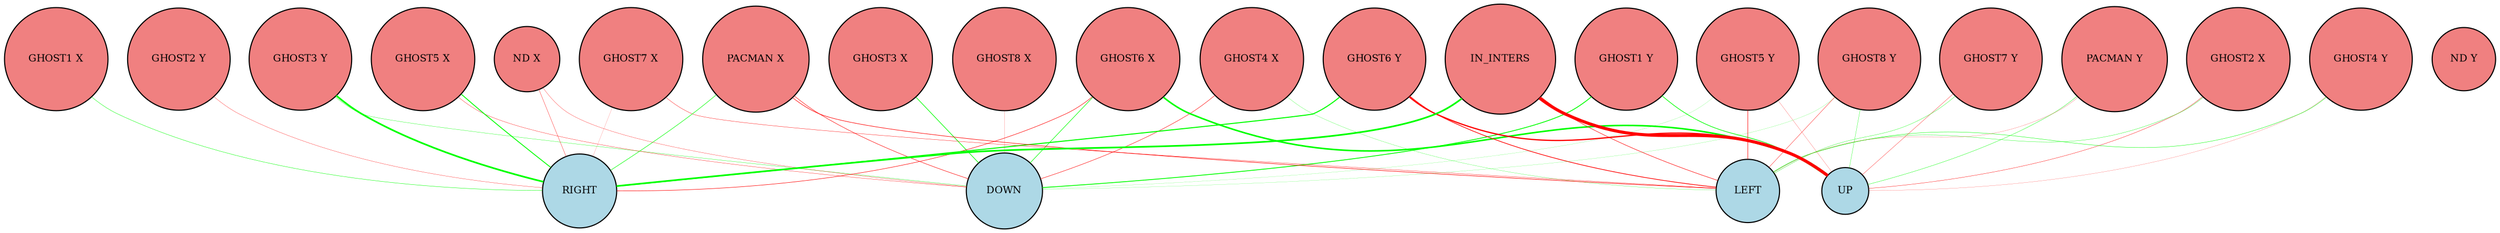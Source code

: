 digraph {
	node [bgcolor=black fontsize=9 height=0.2 shape=circle width=0.2]
	"GHOST1 X" [fillcolor=lightcoral shape=circle style=filled]
	"GHOST1 Y" [fillcolor=lightcoral shape=circle style=filled]
	"GHOST2 X" [fillcolor=lightcoral shape=circle style=filled]
	"GHOST2 Y" [fillcolor=lightcoral shape=circle style=filled]
	"GHOST3 X" [fillcolor=lightcoral shape=circle style=filled]
	"GHOST3 Y" [fillcolor=lightcoral shape=circle style=filled]
	"GHOST4 X" [fillcolor=lightcoral shape=circle style=filled]
	"GHOST4 Y" [fillcolor=lightcoral shape=circle style=filled]
	"GHOST5 X" [fillcolor=lightcoral shape=circle style=filled]
	"GHOST5 Y" [fillcolor=lightcoral shape=circle style=filled]
	"GHOST6 X" [fillcolor=lightcoral shape=circle style=filled]
	"GHOST6 Y" [fillcolor=lightcoral shape=circle style=filled]
	"GHOST7 X" [fillcolor=lightcoral shape=circle style=filled]
	"GHOST7 Y" [fillcolor=lightcoral shape=circle style=filled]
	"GHOST8 X" [fillcolor=lightcoral shape=circle style=filled]
	"GHOST8 Y" [fillcolor=lightcoral shape=circle style=filled]
	"PACMAN X" [fillcolor=lightcoral shape=circle style=filled]
	"PACMAN Y" [fillcolor=lightcoral shape=circle style=filled]
	"ND X" [fillcolor=lightcoral shape=circle style=filled]
	"ND Y" [fillcolor=lightcoral shape=circle style=filled]
	IN_INTERS [fillcolor=lightcoral shape=circle style=filled]
	UP [fillcolor=lightblue style=filled]
	DOWN [fillcolor=lightblue style=filled]
	RIGHT [fillcolor=lightblue style=filled]
	LEFT [fillcolor=lightblue style=filled]
	"GHOST1 X" -> RIGHT [arrowhead=none color=green penwidth=0.31313611204254 style=solid]
	"GHOST1 Y" -> UP [arrowhead=none color=green penwidth=0.574030185314726 style=solid]
	"GHOST1 Y" -> DOWN [arrowhead=none color=green penwidth=0.7483640129510766 style=solid]
	"GHOST2 X" -> UP [arrowhead=none color=red penwidth=0.2727335015974218 style=solid]
	"GHOST2 X" -> LEFT [arrowhead=none color=green penwidth=0.24095166663495532 style=solid]
	"GHOST2 Y" -> RIGHT [arrowhead=none color=red penwidth=0.2134326013500012 style=solid]
	"GHOST3 X" -> DOWN [arrowhead=none color=green penwidth=0.5564874125205103 style=solid]
	"GHOST3 Y" -> DOWN [arrowhead=none color=green penwidth=0.23573075978133276 style=solid]
	"GHOST3 Y" -> RIGHT [arrowhead=none color=green penwidth=1.5413705161595526 style=solid]
	"GHOST4 X" -> DOWN [arrowhead=none color=red penwidth=0.3613231335105872 style=solid]
	"GHOST4 X" -> LEFT [arrowhead=none color=green penwidth=0.1722390003106467 style=solid]
	"GHOST4 Y" -> UP [arrowhead=none color=red penwidth=0.12510880751152187 style=solid]
	"GHOST4 Y" -> LEFT [arrowhead=none color=green penwidth=0.3154047240944472 style=solid]
	"GHOST5 X" -> DOWN [arrowhead=none color=red penwidth=0.237334653293066 style=solid]
	"GHOST5 X" -> RIGHT [arrowhead=none color=green penwidth=0.7647680594863804 style=solid]
	"GHOST5 Y" -> UP [arrowhead=none color=red penwidth=0.15199045680532036 style=solid]
	"GHOST5 Y" -> DOWN [arrowhead=none color=green penwidth=0.10463946581146322 style=solid]
	"GHOST5 Y" -> LEFT [arrowhead=none color=red penwidth=0.4466793794974304 style=solid]
	"GHOST6 X" -> UP [arrowhead=none color=green penwidth=1.4143807207663333 style=solid]
	"GHOST6 X" -> DOWN [arrowhead=none color=green penwidth=0.474310956018811 style=solid]
	"GHOST6 X" -> RIGHT [arrowhead=none color=red penwidth=0.40769450117508454 style=solid]
	"GHOST6 Y" -> UP [arrowhead=none color=red penwidth=1.1186352801718336 style=solid]
	"GHOST6 Y" -> RIGHT [arrowhead=none color=green penwidth=0.94369024893247 style=solid]
	"GHOST7 X" -> RIGHT [arrowhead=none color=red penwidth=0.10309440695287027 style=solid]
	"GHOST7 X" -> LEFT [arrowhead=none color=red penwidth=0.26313692681931133 style=solid]
	"GHOST7 Y" -> UP [arrowhead=none color=red penwidth=0.23176609584945157 style=solid]
	"GHOST7 Y" -> LEFT [arrowhead=none color=green penwidth=0.2347013613813027 style=solid]
	"GHOST8 X" -> DOWN [arrowhead=none color=red penwidth=0.12128666924620586 style=solid]
	"GHOST8 Y" -> DOWN [arrowhead=none color=green penwidth=0.11725938264301375 style=solid]
	"GHOST8 Y" -> LEFT [arrowhead=none color=red penwidth=0.2767672122534975 style=solid]
	"PACMAN X" -> DOWN [arrowhead=none color=red penwidth=0.38574402889422243 style=solid]
	"PACMAN X" -> RIGHT [arrowhead=none color=green penwidth=0.4267710374317245 style=solid]
	"PACMAN X" -> LEFT [arrowhead=none color=red penwidth=0.45408237576561583 style=solid]
	"PACMAN Y" -> UP [arrowhead=none color=green penwidth=0.27149481022559324 style=solid]
	"PACMAN Y" -> LEFT [arrowhead=none color=red penwidth=0.1331430809406427 style=solid]
	"ND X" -> DOWN [arrowhead=none color=red penwidth=0.2049893521271663 style=solid]
	"ND X" -> RIGHT [arrowhead=none color=red penwidth=0.25004963673763714 style=solid]
	IN_INTERS -> UP [arrowhead=none color=red penwidth=2.805909578267836 style=solid]
	IN_INTERS -> RIGHT [arrowhead=none color=green penwidth=1.5346532703726474 style=solid]
	IN_INTERS -> LEFT [arrowhead=none color=red penwidth=0.4090813531170474 style=solid]
	"GHOST8 Y" -> UP [arrowhead=none color=green penwidth=0.22953670379127106 style=solid]
	"GHOST6 Y" -> LEFT [arrowhead=none color=red penwidth=0.6179273262215449 style=solid]
}
